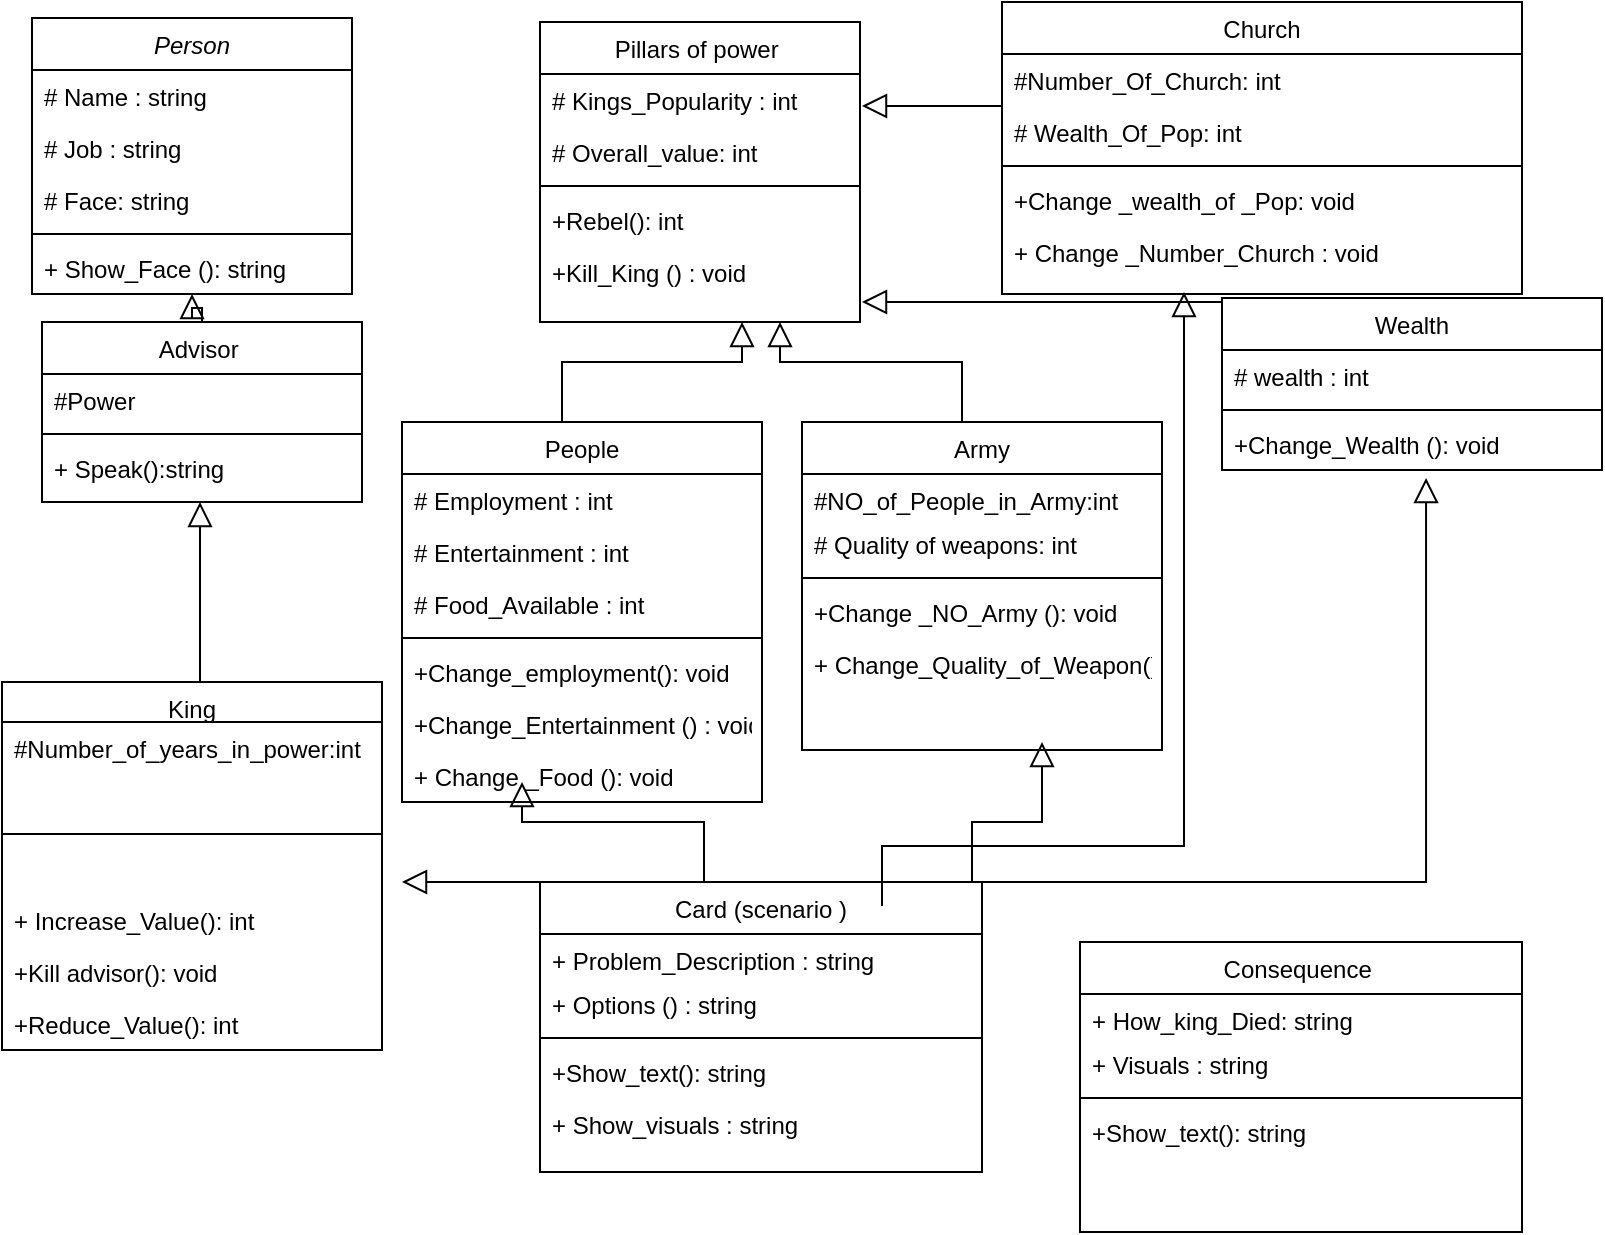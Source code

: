 <mxfile version="20.4.0" type="github">
  <diagram id="C5RBs43oDa-KdzZeNtuy" name="Page-1">
    <mxGraphModel dx="700" dy="504" grid="1" gridSize="10" guides="1" tooltips="1" connect="1" arrows="1" fold="1" page="1" pageScale="1" pageWidth="827" pageHeight="1169" math="0" shadow="0">
      <root>
        <mxCell id="WIyWlLk6GJQsqaUBKTNV-0" />
        <mxCell id="WIyWlLk6GJQsqaUBKTNV-1" parent="WIyWlLk6GJQsqaUBKTNV-0" />
        <mxCell id="zkfFHV4jXpPFQw0GAbJ--0" value="Person" style="swimlane;fontStyle=2;align=center;verticalAlign=top;childLayout=stackLayout;horizontal=1;startSize=26;horizontalStack=0;resizeParent=1;resizeLast=0;collapsible=1;marginBottom=0;rounded=0;shadow=0;strokeWidth=1;" parent="WIyWlLk6GJQsqaUBKTNV-1" vertex="1">
          <mxGeometry x="35" y="8" width="160" height="138" as="geometry">
            <mxRectangle x="220" y="120" width="160" height="26" as="alternateBounds" />
          </mxGeometry>
        </mxCell>
        <mxCell id="zkfFHV4jXpPFQw0GAbJ--1" value="# Name : string" style="text;align=left;verticalAlign=top;spacingLeft=4;spacingRight=4;overflow=hidden;rotatable=0;points=[[0,0.5],[1,0.5]];portConstraint=eastwest;" parent="zkfFHV4jXpPFQw0GAbJ--0" vertex="1">
          <mxGeometry y="26" width="160" height="26" as="geometry" />
        </mxCell>
        <mxCell id="0gX9VI83qNNXE-XUlRoy-7" value="# Job : string" style="text;align=left;verticalAlign=top;spacingLeft=4;spacingRight=4;overflow=hidden;rotatable=0;points=[[0,0.5],[1,0.5]];portConstraint=eastwest;" parent="zkfFHV4jXpPFQw0GAbJ--0" vertex="1">
          <mxGeometry y="52" width="160" height="26" as="geometry" />
        </mxCell>
        <mxCell id="0gX9VI83qNNXE-XUlRoy-6" value="# Face: string" style="text;align=left;verticalAlign=top;spacingLeft=4;spacingRight=4;overflow=hidden;rotatable=0;points=[[0,0.5],[1,0.5]];portConstraint=eastwest;" parent="zkfFHV4jXpPFQw0GAbJ--0" vertex="1">
          <mxGeometry y="78" width="160" height="26" as="geometry" />
        </mxCell>
        <mxCell id="zkfFHV4jXpPFQw0GAbJ--4" value="" style="line;html=1;strokeWidth=1;align=left;verticalAlign=middle;spacingTop=-1;spacingLeft=3;spacingRight=3;rotatable=0;labelPosition=right;points=[];portConstraint=eastwest;" parent="zkfFHV4jXpPFQw0GAbJ--0" vertex="1">
          <mxGeometry y="104" width="160" height="8" as="geometry" />
        </mxCell>
        <mxCell id="0gX9VI83qNNXE-XUlRoy-8" value="+ Show_Face (): string" style="text;align=left;verticalAlign=top;spacingLeft=4;spacingRight=4;overflow=hidden;rotatable=0;points=[[0,0.5],[1,0.5]];portConstraint=eastwest;" parent="zkfFHV4jXpPFQw0GAbJ--0" vertex="1">
          <mxGeometry y="112" width="160" height="26" as="geometry" />
        </mxCell>
        <mxCell id="zkfFHV4jXpPFQw0GAbJ--13" value="Advisor " style="swimlane;fontStyle=0;align=center;verticalAlign=top;childLayout=stackLayout;horizontal=1;startSize=26;horizontalStack=0;resizeParent=1;resizeLast=0;collapsible=1;marginBottom=0;rounded=0;shadow=0;strokeWidth=1;" parent="WIyWlLk6GJQsqaUBKTNV-1" vertex="1">
          <mxGeometry x="40" y="160" width="160" height="90" as="geometry">
            <mxRectangle x="340" y="380" width="170" height="26" as="alternateBounds" />
          </mxGeometry>
        </mxCell>
        <mxCell id="zkfFHV4jXpPFQw0GAbJ--14" value="#Power" style="text;align=left;verticalAlign=top;spacingLeft=4;spacingRight=4;overflow=hidden;rotatable=0;points=[[0,0.5],[1,0.5]];portConstraint=eastwest;" parent="zkfFHV4jXpPFQw0GAbJ--13" vertex="1">
          <mxGeometry y="26" width="160" height="26" as="geometry" />
        </mxCell>
        <mxCell id="zkfFHV4jXpPFQw0GAbJ--15" value="" style="line;html=1;strokeWidth=1;align=left;verticalAlign=middle;spacingTop=-1;spacingLeft=3;spacingRight=3;rotatable=0;labelPosition=right;points=[];portConstraint=eastwest;" parent="zkfFHV4jXpPFQw0GAbJ--13" vertex="1">
          <mxGeometry y="52" width="160" height="8" as="geometry" />
        </mxCell>
        <mxCell id="0gX9VI83qNNXE-XUlRoy-9" value="+ Speak():string" style="text;align=left;verticalAlign=top;spacingLeft=4;spacingRight=4;overflow=hidden;rotatable=0;points=[[0,0.5],[1,0.5]];portConstraint=eastwest;" parent="zkfFHV4jXpPFQw0GAbJ--13" vertex="1">
          <mxGeometry y="60" width="160" height="26" as="geometry" />
        </mxCell>
        <mxCell id="zkfFHV4jXpPFQw0GAbJ--16" value="" style="endArrow=block;endSize=10;endFill=0;shadow=0;strokeWidth=1;rounded=0;edgeStyle=elbowEdgeStyle;elbow=vertical;" parent="WIyWlLk6GJQsqaUBKTNV-1" source="zkfFHV4jXpPFQw0GAbJ--13" target="zkfFHV4jXpPFQw0GAbJ--0" edge="1">
          <mxGeometry width="160" relative="1" as="geometry">
            <mxPoint x="-10" y="263" as="sourcePoint" />
            <mxPoint x="90" y="161" as="targetPoint" />
          </mxGeometry>
        </mxCell>
        <mxCell id="zkfFHV4jXpPFQw0GAbJ--17" value="Pillars of power " style="swimlane;fontStyle=0;align=center;verticalAlign=top;childLayout=stackLayout;horizontal=1;startSize=26;horizontalStack=0;resizeParent=1;resizeLast=0;collapsible=1;marginBottom=0;rounded=0;shadow=0;strokeWidth=1;" parent="WIyWlLk6GJQsqaUBKTNV-1" vertex="1">
          <mxGeometry x="289" y="10" width="160" height="150" as="geometry">
            <mxRectangle x="550" y="140" width="160" height="26" as="alternateBounds" />
          </mxGeometry>
        </mxCell>
        <mxCell id="zkfFHV4jXpPFQw0GAbJ--18" value="# Kings_Popularity : int" style="text;align=left;verticalAlign=top;spacingLeft=4;spacingRight=4;overflow=hidden;rotatable=0;points=[[0,0.5],[1,0.5]];portConstraint=eastwest;" parent="zkfFHV4jXpPFQw0GAbJ--17" vertex="1">
          <mxGeometry y="26" width="160" height="26" as="geometry" />
        </mxCell>
        <mxCell id="0gX9VI83qNNXE-XUlRoy-62" value="" style="endArrow=block;endSize=10;endFill=0;shadow=0;strokeWidth=1;rounded=0;edgeStyle=elbowEdgeStyle;elbow=vertical;exitX=0;exitY=0.25;exitDx=0;exitDy=0;" parent="zkfFHV4jXpPFQw0GAbJ--17" edge="1">
          <mxGeometry width="160" relative="1" as="geometry">
            <mxPoint x="231" y="52" as="sourcePoint" />
            <mxPoint x="161" y="42" as="targetPoint" />
            <Array as="points">
              <mxPoint x="201" y="42" />
              <mxPoint x="252" y="52" />
            </Array>
          </mxGeometry>
        </mxCell>
        <mxCell id="zkfFHV4jXpPFQw0GAbJ--19" value="# Overall_value: int " style="text;align=left;verticalAlign=top;spacingLeft=4;spacingRight=4;overflow=hidden;rotatable=0;points=[[0,0.5],[1,0.5]];portConstraint=eastwest;rounded=0;shadow=0;html=0;" parent="zkfFHV4jXpPFQw0GAbJ--17" vertex="1">
          <mxGeometry y="52" width="160" height="26" as="geometry" />
        </mxCell>
        <mxCell id="zkfFHV4jXpPFQw0GAbJ--23" value="" style="line;html=1;strokeWidth=1;align=left;verticalAlign=middle;spacingTop=-1;spacingLeft=3;spacingRight=3;rotatable=0;labelPosition=right;points=[];portConstraint=eastwest;" parent="zkfFHV4jXpPFQw0GAbJ--17" vertex="1">
          <mxGeometry y="78" width="160" height="8" as="geometry" />
        </mxCell>
        <mxCell id="zkfFHV4jXpPFQw0GAbJ--24" value="+Rebel(): int" style="text;align=left;verticalAlign=top;spacingLeft=4;spacingRight=4;overflow=hidden;rotatable=0;points=[[0,0.5],[1,0.5]];portConstraint=eastwest;" parent="zkfFHV4jXpPFQw0GAbJ--17" vertex="1">
          <mxGeometry y="86" width="160" height="26" as="geometry" />
        </mxCell>
        <mxCell id="zkfFHV4jXpPFQw0GAbJ--25" value="+Kill_King () : void " style="text;align=left;verticalAlign=top;spacingLeft=4;spacingRight=4;overflow=hidden;rotatable=0;points=[[0,0.5],[1,0.5]];portConstraint=eastwest;" parent="zkfFHV4jXpPFQw0GAbJ--17" vertex="1">
          <mxGeometry y="112" width="160" height="26" as="geometry" />
        </mxCell>
        <mxCell id="0gX9VI83qNNXE-XUlRoy-3" value="King" style="swimlane;fontStyle=0;align=center;verticalAlign=top;childLayout=stackLayout;horizontal=1;startSize=20;horizontalStack=0;resizeParent=1;resizeLast=0;collapsible=1;marginBottom=0;rounded=0;shadow=0;strokeWidth=1;" parent="WIyWlLk6GJQsqaUBKTNV-1" vertex="1">
          <mxGeometry x="20" y="340" width="190" height="184" as="geometry">
            <mxRectangle x="340" y="380" width="170" height="26" as="alternateBounds" />
          </mxGeometry>
        </mxCell>
        <mxCell id="SNdf_yqUNU2X2hE9lCXO-0" value="#Number_of_years_in_power:int" style="text;align=left;verticalAlign=top;spacingLeft=4;spacingRight=4;overflow=hidden;rotatable=0;points=[[0,0.5],[1,0.5]];portConstraint=eastwest;" vertex="1" parent="0gX9VI83qNNXE-XUlRoy-3">
          <mxGeometry y="20" width="190" height="26" as="geometry" />
        </mxCell>
        <mxCell id="0gX9VI83qNNXE-XUlRoy-5" value="" style="line;html=1;strokeWidth=1;align=left;verticalAlign=middle;spacingTop=-1;spacingLeft=3;spacingRight=3;rotatable=0;labelPosition=right;points=[];portConstraint=eastwest;" parent="0gX9VI83qNNXE-XUlRoy-3" vertex="1">
          <mxGeometry y="46" width="190" height="60" as="geometry" />
        </mxCell>
        <mxCell id="0gX9VI83qNNXE-XUlRoy-4" value="+ Increase_Value(): int" style="text;align=left;verticalAlign=top;spacingLeft=4;spacingRight=4;overflow=hidden;rotatable=0;points=[[0,0.5],[1,0.5]];portConstraint=eastwest;" parent="0gX9VI83qNNXE-XUlRoy-3" vertex="1">
          <mxGeometry y="106" width="190" height="26" as="geometry" />
        </mxCell>
        <mxCell id="0gX9VI83qNNXE-XUlRoy-12" value="+Kill advisor(): void" style="text;align=left;verticalAlign=top;spacingLeft=4;spacingRight=4;overflow=hidden;rotatable=0;points=[[0,0.5],[1,0.5]];portConstraint=eastwest;" parent="0gX9VI83qNNXE-XUlRoy-3" vertex="1">
          <mxGeometry y="132" width="190" height="26" as="geometry" />
        </mxCell>
        <mxCell id="0gX9VI83qNNXE-XUlRoy-11" value="+Reduce_Value(): int" style="text;align=left;verticalAlign=top;spacingLeft=4;spacingRight=4;overflow=hidden;rotatable=0;points=[[0,0.5],[1,0.5]];portConstraint=eastwest;" parent="0gX9VI83qNNXE-XUlRoy-3" vertex="1">
          <mxGeometry y="158" width="190" height="26" as="geometry" />
        </mxCell>
        <mxCell id="0gX9VI83qNNXE-XUlRoy-22" value="" style="endArrow=block;endSize=10;endFill=0;shadow=0;strokeWidth=1;rounded=0;edgeStyle=elbowEdgeStyle;elbow=vertical;" parent="WIyWlLk6GJQsqaUBKTNV-1" edge="1">
          <mxGeometry width="160" relative="1" as="geometry">
            <mxPoint x="300" y="210" as="sourcePoint" />
            <mxPoint x="390" y="160" as="targetPoint" />
            <Array as="points">
              <mxPoint x="350" y="180" />
            </Array>
          </mxGeometry>
        </mxCell>
        <mxCell id="0gX9VI83qNNXE-XUlRoy-23" value="People" style="swimlane;fontStyle=0;align=center;verticalAlign=top;childLayout=stackLayout;horizontal=1;startSize=26;horizontalStack=0;resizeParent=1;resizeLast=0;collapsible=1;marginBottom=0;rounded=0;shadow=0;strokeWidth=1;" parent="WIyWlLk6GJQsqaUBKTNV-1" vertex="1">
          <mxGeometry x="220" y="210" width="180" height="190" as="geometry">
            <mxRectangle x="550" y="140" width="160" height="26" as="alternateBounds" />
          </mxGeometry>
        </mxCell>
        <mxCell id="0gX9VI83qNNXE-XUlRoy-41" value="# Employment : int" style="text;align=left;verticalAlign=top;spacingLeft=4;spacingRight=4;overflow=hidden;rotatable=0;points=[[0,0.5],[1,0.5]];portConstraint=eastwest;rounded=0;shadow=0;html=0;" parent="0gX9VI83qNNXE-XUlRoy-23" vertex="1">
          <mxGeometry y="26" width="180" height="26" as="geometry" />
        </mxCell>
        <mxCell id="0gX9VI83qNNXE-XUlRoy-42" value="# Entertainment : int" style="text;align=left;verticalAlign=top;spacingLeft=4;spacingRight=4;overflow=hidden;rotatable=0;points=[[0,0.5],[1,0.5]];portConstraint=eastwest;rounded=0;shadow=0;html=0;" parent="0gX9VI83qNNXE-XUlRoy-23" vertex="1">
          <mxGeometry y="52" width="180" height="26" as="geometry" />
        </mxCell>
        <mxCell id="0gX9VI83qNNXE-XUlRoy-43" value="# Food_Available : int" style="text;align=left;verticalAlign=top;spacingLeft=4;spacingRight=4;overflow=hidden;rotatable=0;points=[[0,0.5],[1,0.5]];portConstraint=eastwest;rounded=0;shadow=0;html=0;" parent="0gX9VI83qNNXE-XUlRoy-23" vertex="1">
          <mxGeometry y="78" width="180" height="26" as="geometry" />
        </mxCell>
        <mxCell id="0gX9VI83qNNXE-XUlRoy-26" value="" style="line;html=1;strokeWidth=1;align=left;verticalAlign=middle;spacingTop=-1;spacingLeft=3;spacingRight=3;rotatable=0;labelPosition=right;points=[];portConstraint=eastwest;" parent="0gX9VI83qNNXE-XUlRoy-23" vertex="1">
          <mxGeometry y="104" width="180" height="8" as="geometry" />
        </mxCell>
        <mxCell id="0gX9VI83qNNXE-XUlRoy-70" value="+Change_employment(): void" style="text;align=left;verticalAlign=top;spacingLeft=4;spacingRight=4;overflow=hidden;rotatable=0;points=[[0,0.5],[1,0.5]];portConstraint=eastwest;rounded=0;shadow=0;html=0;" parent="0gX9VI83qNNXE-XUlRoy-23" vertex="1">
          <mxGeometry y="112" width="180" height="26" as="geometry" />
        </mxCell>
        <mxCell id="0gX9VI83qNNXE-XUlRoy-75" value="+Change_Entertainment () : void" style="text;align=left;verticalAlign=top;spacingLeft=4;spacingRight=4;overflow=hidden;rotatable=0;points=[[0,0.5],[1,0.5]];portConstraint=eastwest;rounded=0;shadow=0;html=0;" parent="0gX9VI83qNNXE-XUlRoy-23" vertex="1">
          <mxGeometry y="138" width="180" height="26" as="geometry" />
        </mxCell>
        <mxCell id="0gX9VI83qNNXE-XUlRoy-83" value="+ Change _Food (): void" style="text;align=left;verticalAlign=top;spacingLeft=4;spacingRight=4;overflow=hidden;rotatable=0;points=[[0,0.5],[1,0.5]];portConstraint=eastwest;rounded=0;shadow=0;html=0;" parent="0gX9VI83qNNXE-XUlRoy-23" vertex="1">
          <mxGeometry y="164" width="180" height="26" as="geometry" />
        </mxCell>
        <mxCell id="0gX9VI83qNNXE-XUlRoy-44" value="Army" style="swimlane;fontStyle=0;align=center;verticalAlign=top;childLayout=stackLayout;horizontal=1;startSize=26;horizontalStack=0;resizeParent=1;resizeLast=0;collapsible=1;marginBottom=0;rounded=0;shadow=0;strokeWidth=1;" parent="WIyWlLk6GJQsqaUBKTNV-1" vertex="1">
          <mxGeometry x="420" y="210" width="180" height="164" as="geometry">
            <mxRectangle x="550" y="140" width="160" height="26" as="alternateBounds" />
          </mxGeometry>
        </mxCell>
        <mxCell id="0gX9VI83qNNXE-XUlRoy-45" value="#NO_of_People_in_Army:int" style="text;align=left;verticalAlign=top;spacingLeft=4;spacingRight=4;overflow=hidden;rotatable=0;points=[[0,0.5],[1,0.5]];portConstraint=eastwest;rounded=0;shadow=0;html=0;" parent="0gX9VI83qNNXE-XUlRoy-44" vertex="1">
          <mxGeometry y="26" width="180" height="22" as="geometry" />
        </mxCell>
        <mxCell id="0gX9VI83qNNXE-XUlRoy-46" value="# Quality of weapons: int" style="text;align=left;verticalAlign=top;spacingLeft=4;spacingRight=4;overflow=hidden;rotatable=0;points=[[0,0.5],[1,0.5]];portConstraint=eastwest;rounded=0;shadow=0;html=0;" parent="0gX9VI83qNNXE-XUlRoy-44" vertex="1">
          <mxGeometry y="48" width="180" height="26" as="geometry" />
        </mxCell>
        <mxCell id="0gX9VI83qNNXE-XUlRoy-48" value="" style="line;html=1;strokeWidth=1;align=left;verticalAlign=middle;spacingTop=-1;spacingLeft=3;spacingRight=3;rotatable=0;labelPosition=right;points=[];portConstraint=eastwest;" parent="0gX9VI83qNNXE-XUlRoy-44" vertex="1">
          <mxGeometry y="74" width="180" height="8" as="geometry" />
        </mxCell>
        <mxCell id="0gX9VI83qNNXE-XUlRoy-85" value="+Change _NO_Army (): void&#xa;" style="text;align=left;verticalAlign=top;spacingLeft=4;spacingRight=4;overflow=hidden;rotatable=0;points=[[0,0.5],[1,0.5]];portConstraint=eastwest;rounded=0;shadow=0;html=0;" parent="0gX9VI83qNNXE-XUlRoy-44" vertex="1">
          <mxGeometry y="82" width="180" height="26" as="geometry" />
        </mxCell>
        <mxCell id="0gX9VI83qNNXE-XUlRoy-86" value="+ Change_Quality_of_Weapon():int" style="text;align=left;verticalAlign=top;spacingLeft=4;spacingRight=4;overflow=hidden;rotatable=0;points=[[0,0.5],[1,0.5]];portConstraint=eastwest;rounded=0;shadow=0;html=0;" parent="0gX9VI83qNNXE-XUlRoy-44" vertex="1">
          <mxGeometry y="108" width="180" height="26" as="geometry" />
        </mxCell>
        <mxCell id="0gX9VI83qNNXE-XUlRoy-51" value="" style="endArrow=block;endSize=10;endFill=0;shadow=0;strokeWidth=1;rounded=0;edgeStyle=elbowEdgeStyle;elbow=vertical;entryX=0.75;entryY=1;entryDx=0;entryDy=0;" parent="WIyWlLk6GJQsqaUBKTNV-1" target="zkfFHV4jXpPFQw0GAbJ--17" edge="1">
          <mxGeometry width="160" relative="1" as="geometry">
            <mxPoint x="500" y="210" as="sourcePoint" />
            <mxPoint x="410" y="170" as="targetPoint" />
            <Array as="points">
              <mxPoint x="550" y="180" />
            </Array>
          </mxGeometry>
        </mxCell>
        <mxCell id="0gX9VI83qNNXE-XUlRoy-52" value="Church" style="swimlane;fontStyle=0;align=center;verticalAlign=top;childLayout=stackLayout;horizontal=1;startSize=26;horizontalStack=0;resizeParent=1;resizeLast=0;collapsible=1;marginBottom=0;rounded=0;shadow=0;strokeWidth=1;" parent="WIyWlLk6GJQsqaUBKTNV-1" vertex="1">
          <mxGeometry x="520" width="260" height="146" as="geometry">
            <mxRectangle x="550" y="140" width="160" height="26" as="alternateBounds" />
          </mxGeometry>
        </mxCell>
        <mxCell id="0gX9VI83qNNXE-XUlRoy-53" value="#Number_Of_Church: int" style="text;align=left;verticalAlign=top;spacingLeft=4;spacingRight=4;overflow=hidden;rotatable=0;points=[[0,0.5],[1,0.5]];portConstraint=eastwest;rounded=0;shadow=0;html=0;" parent="0gX9VI83qNNXE-XUlRoy-52" vertex="1">
          <mxGeometry y="26" width="260" height="26" as="geometry" />
        </mxCell>
        <mxCell id="0gX9VI83qNNXE-XUlRoy-54" value="# Wealth_Of_Pop: int" style="text;align=left;verticalAlign=top;spacingLeft=4;spacingRight=4;overflow=hidden;rotatable=0;points=[[0,0.5],[1,0.5]];portConstraint=eastwest;rounded=0;shadow=0;html=0;" parent="0gX9VI83qNNXE-XUlRoy-52" vertex="1">
          <mxGeometry y="52" width="260" height="26" as="geometry" />
        </mxCell>
        <mxCell id="0gX9VI83qNNXE-XUlRoy-55" value="" style="line;html=1;strokeWidth=1;align=left;verticalAlign=middle;spacingTop=-1;spacingLeft=3;spacingRight=3;rotatable=0;labelPosition=right;points=[];portConstraint=eastwest;" parent="0gX9VI83qNNXE-XUlRoy-52" vertex="1">
          <mxGeometry y="78" width="260" height="8" as="geometry" />
        </mxCell>
        <mxCell id="0gX9VI83qNNXE-XUlRoy-90" value="+Change _wealth_of _Pop: void" style="text;align=left;verticalAlign=top;spacingLeft=4;spacingRight=4;overflow=hidden;rotatable=0;points=[[0,0.5],[1,0.5]];portConstraint=eastwest;rounded=0;shadow=0;html=0;" parent="0gX9VI83qNNXE-XUlRoy-52" vertex="1">
          <mxGeometry y="86" width="260" height="26" as="geometry" />
        </mxCell>
        <mxCell id="0gX9VI83qNNXE-XUlRoy-91" style="edgeStyle=orthogonalEdgeStyle;rounded=0;orthogonalLoop=1;jettySize=auto;html=1;exitX=1;exitY=0.5;exitDx=0;exitDy=0;" parent="0gX9VI83qNNXE-XUlRoy-52" source="0gX9VI83qNNXE-XUlRoy-53" target="0gX9VI83qNNXE-XUlRoy-53" edge="1">
          <mxGeometry relative="1" as="geometry" />
        </mxCell>
        <mxCell id="0gX9VI83qNNXE-XUlRoy-92" value="+ Change _Number_Church : void" style="text;align=left;verticalAlign=top;spacingLeft=4;spacingRight=4;overflow=hidden;rotatable=0;points=[[0,0.5],[1,0.5]];portConstraint=eastwest;rounded=0;shadow=0;html=0;" parent="0gX9VI83qNNXE-XUlRoy-52" vertex="1">
          <mxGeometry y="112" width="260" height="34" as="geometry" />
        </mxCell>
        <mxCell id="0gX9VI83qNNXE-XUlRoy-56" value="Wealth" style="swimlane;fontStyle=0;align=center;verticalAlign=top;childLayout=stackLayout;horizontal=1;startSize=26;horizontalStack=0;resizeParent=1;resizeLast=0;collapsible=1;marginBottom=0;rounded=0;shadow=0;strokeWidth=1;" parent="WIyWlLk6GJQsqaUBKTNV-1" vertex="1">
          <mxGeometry x="630" y="148" width="190" height="86" as="geometry">
            <mxRectangle x="550" y="140" width="160" height="26" as="alternateBounds" />
          </mxGeometry>
        </mxCell>
        <mxCell id="0gX9VI83qNNXE-XUlRoy-57" value="# wealth : int" style="text;align=left;verticalAlign=top;spacingLeft=4;spacingRight=4;overflow=hidden;rotatable=0;points=[[0,0.5],[1,0.5]];portConstraint=eastwest;rounded=0;shadow=0;html=0;" parent="0gX9VI83qNNXE-XUlRoy-56" vertex="1">
          <mxGeometry y="26" width="190" height="26" as="geometry" />
        </mxCell>
        <mxCell id="0gX9VI83qNNXE-XUlRoy-59" value="" style="line;html=1;strokeWidth=1;align=left;verticalAlign=middle;spacingTop=-1;spacingLeft=3;spacingRight=3;rotatable=0;labelPosition=right;points=[];portConstraint=eastwest;" parent="0gX9VI83qNNXE-XUlRoy-56" vertex="1">
          <mxGeometry y="52" width="190" height="8" as="geometry" />
        </mxCell>
        <mxCell id="0gX9VI83qNNXE-XUlRoy-87" value="+Change_Wealth (): void" style="text;align=left;verticalAlign=top;spacingLeft=4;spacingRight=4;overflow=hidden;rotatable=0;points=[[0,0.5],[1,0.5]];portConstraint=eastwest;rounded=0;shadow=0;html=0;" parent="0gX9VI83qNNXE-XUlRoy-56" vertex="1">
          <mxGeometry y="60" width="190" height="26" as="geometry" />
        </mxCell>
        <mxCell id="0gX9VI83qNNXE-XUlRoy-61" value="" style="endArrow=block;endSize=10;endFill=0;shadow=0;strokeWidth=1;rounded=0;edgeStyle=elbowEdgeStyle;elbow=vertical;exitX=0;exitY=0.25;exitDx=0;exitDy=0;" parent="WIyWlLk6GJQsqaUBKTNV-1" source="0gX9VI83qNNXE-XUlRoy-56" edge="1">
          <mxGeometry width="160" relative="1" as="geometry">
            <mxPoint x="611" y="190" as="sourcePoint" />
            <mxPoint x="450" y="150" as="targetPoint" />
            <Array as="points">
              <mxPoint x="610" y="150" />
              <mxPoint x="661" y="160" />
            </Array>
          </mxGeometry>
        </mxCell>
        <mxCell id="0gX9VI83qNNXE-XUlRoy-63" value="Card (scenario )" style="swimlane;fontStyle=0;align=center;verticalAlign=top;childLayout=stackLayout;horizontal=1;startSize=26;horizontalStack=0;resizeParent=1;resizeLast=0;collapsible=1;marginBottom=0;rounded=0;shadow=0;strokeWidth=1;" parent="WIyWlLk6GJQsqaUBKTNV-1" vertex="1">
          <mxGeometry x="289" y="440" width="221" height="145" as="geometry">
            <mxRectangle x="550" y="140" width="160" height="26" as="alternateBounds" />
          </mxGeometry>
        </mxCell>
        <mxCell id="0gX9VI83qNNXE-XUlRoy-64" value="+ Problem_Description : string" style="text;align=left;verticalAlign=top;spacingLeft=4;spacingRight=4;overflow=hidden;rotatable=0;points=[[0,0.5],[1,0.5]];portConstraint=eastwest;" parent="0gX9VI83qNNXE-XUlRoy-63" vertex="1">
          <mxGeometry y="26" width="221" height="22" as="geometry" />
        </mxCell>
        <mxCell id="0gX9VI83qNNXE-XUlRoy-66" value="+ Options () : string" style="text;align=left;verticalAlign=top;spacingLeft=4;spacingRight=4;overflow=hidden;rotatable=0;points=[[0,0.5],[1,0.5]];portConstraint=eastwest;rounded=0;shadow=0;html=0;" parent="0gX9VI83qNNXE-XUlRoy-63" vertex="1">
          <mxGeometry y="48" width="221" height="26" as="geometry" />
        </mxCell>
        <mxCell id="0gX9VI83qNNXE-XUlRoy-67" value="" style="line;html=1;strokeWidth=1;align=left;verticalAlign=middle;spacingTop=-1;spacingLeft=3;spacingRight=3;rotatable=0;labelPosition=right;points=[];portConstraint=eastwest;" parent="0gX9VI83qNNXE-XUlRoy-63" vertex="1">
          <mxGeometry y="74" width="221" height="8" as="geometry" />
        </mxCell>
        <mxCell id="0gX9VI83qNNXE-XUlRoy-105" value="+Show_text(): string" style="text;align=left;verticalAlign=top;spacingLeft=4;spacingRight=4;overflow=hidden;rotatable=0;points=[[0,0.5],[1,0.5]];portConstraint=eastwest;" parent="0gX9VI83qNNXE-XUlRoy-63" vertex="1">
          <mxGeometry y="82" width="221" height="26" as="geometry" />
        </mxCell>
        <mxCell id="0gX9VI83qNNXE-XUlRoy-104" value="+ Show_visuals : string" style="text;align=left;verticalAlign=top;spacingLeft=4;spacingRight=4;overflow=hidden;rotatable=0;points=[[0,0.5],[1,0.5]];portConstraint=eastwest;" parent="0gX9VI83qNNXE-XUlRoy-63" vertex="1">
          <mxGeometry y="108" width="221" height="26" as="geometry" />
        </mxCell>
        <mxCell id="0gX9VI83qNNXE-XUlRoy-94" value="" style="endArrow=block;endSize=10;endFill=0;shadow=0;strokeWidth=1;rounded=0;edgeStyle=elbowEdgeStyle;elbow=vertical;entryX=0.75;entryY=1;entryDx=0;entryDy=0;" parent="WIyWlLk6GJQsqaUBKTNV-1" edge="1">
          <mxGeometry width="160" relative="1" as="geometry">
            <mxPoint x="371" y="440" as="sourcePoint" />
            <mxPoint x="280" y="390" as="targetPoint" />
            <Array as="points">
              <mxPoint x="421" y="410" />
            </Array>
          </mxGeometry>
        </mxCell>
        <mxCell id="0gX9VI83qNNXE-XUlRoy-95" value="" style="endArrow=block;endSize=10;endFill=0;shadow=0;strokeWidth=1;rounded=0;edgeStyle=elbowEdgeStyle;elbow=vertical;" parent="WIyWlLk6GJQsqaUBKTNV-1" edge="1">
          <mxGeometry width="160" relative="1" as="geometry">
            <mxPoint x="505" y="440" as="sourcePoint" />
            <mxPoint x="540" y="370" as="targetPoint" />
            <Array as="points">
              <mxPoint x="555" y="410" />
            </Array>
          </mxGeometry>
        </mxCell>
        <mxCell id="0gX9VI83qNNXE-XUlRoy-96" value="" style="endArrow=block;endSize=10;endFill=0;shadow=0;strokeWidth=1;rounded=0;edgeStyle=elbowEdgeStyle;elbow=vertical;entryX=0.537;entryY=1.154;entryDx=0;entryDy=0;entryPerimeter=0;" parent="WIyWlLk6GJQsqaUBKTNV-1" target="0gX9VI83qNNXE-XUlRoy-87" edge="1">
          <mxGeometry width="160" relative="1" as="geometry">
            <mxPoint x="510" y="470" as="sourcePoint" />
            <mxPoint x="545" y="410" as="targetPoint" />
            <Array as="points">
              <mxPoint x="560" y="440" />
            </Array>
          </mxGeometry>
        </mxCell>
        <mxCell id="0gX9VI83qNNXE-XUlRoy-97" value="" style="endArrow=block;endSize=10;endFill=0;shadow=0;strokeWidth=1;rounded=0;edgeStyle=elbowEdgeStyle;elbow=vertical;entryX=0.35;entryY=0.971;entryDx=0;entryDy=0;entryPerimeter=0;" parent="WIyWlLk6GJQsqaUBKTNV-1" target="0gX9VI83qNNXE-XUlRoy-92" edge="1">
          <mxGeometry width="160" relative="1" as="geometry">
            <mxPoint x="460" y="452" as="sourcePoint" />
            <mxPoint x="682.03" y="220.004" as="targetPoint" />
            <Array as="points">
              <mxPoint x="510" y="422" />
            </Array>
          </mxGeometry>
        </mxCell>
        <mxCell id="0gX9VI83qNNXE-XUlRoy-98" value="" style="endArrow=block;endSize=10;endFill=0;shadow=0;strokeWidth=1;rounded=0;edgeStyle=elbowEdgeStyle;elbow=vertical;exitX=0;exitY=0.5;exitDx=0;exitDy=0;" parent="WIyWlLk6GJQsqaUBKTNV-1" source="0gX9VI83qNNXE-XUlRoy-64" edge="1">
          <mxGeometry width="160" relative="1" as="geometry">
            <mxPoint x="281" y="480" as="sourcePoint" />
            <mxPoint x="220" y="440" as="targetPoint" />
            <Array as="points">
              <mxPoint x="210" y="440" />
              <mxPoint x="230" y="470" />
            </Array>
          </mxGeometry>
        </mxCell>
        <mxCell id="0gX9VI83qNNXE-XUlRoy-99" value="Consequence " style="swimlane;fontStyle=0;align=center;verticalAlign=top;childLayout=stackLayout;horizontal=1;startSize=26;horizontalStack=0;resizeParent=1;resizeLast=0;collapsible=1;marginBottom=0;rounded=0;shadow=0;strokeWidth=1;" parent="WIyWlLk6GJQsqaUBKTNV-1" vertex="1">
          <mxGeometry x="559" y="470" width="221" height="145" as="geometry">
            <mxRectangle x="550" y="140" width="160" height="26" as="alternateBounds" />
          </mxGeometry>
        </mxCell>
        <mxCell id="0gX9VI83qNNXE-XUlRoy-100" value="+ How_king_Died: string" style="text;align=left;verticalAlign=top;spacingLeft=4;spacingRight=4;overflow=hidden;rotatable=0;points=[[0,0.5],[1,0.5]];portConstraint=eastwest;" parent="0gX9VI83qNNXE-XUlRoy-99" vertex="1">
          <mxGeometry y="26" width="221" height="22" as="geometry" />
        </mxCell>
        <mxCell id="0gX9VI83qNNXE-XUlRoy-101" value="+ Visuals : string " style="text;align=left;verticalAlign=top;spacingLeft=4;spacingRight=4;overflow=hidden;rotatable=0;points=[[0,0.5],[1,0.5]];portConstraint=eastwest;rounded=0;shadow=0;html=0;" parent="0gX9VI83qNNXE-XUlRoy-99" vertex="1">
          <mxGeometry y="48" width="221" height="26" as="geometry" />
        </mxCell>
        <mxCell id="0gX9VI83qNNXE-XUlRoy-102" value="" style="line;html=1;strokeWidth=1;align=left;verticalAlign=middle;spacingTop=-1;spacingLeft=3;spacingRight=3;rotatable=0;labelPosition=right;points=[];portConstraint=eastwest;" parent="0gX9VI83qNNXE-XUlRoy-99" vertex="1">
          <mxGeometry y="74" width="221" height="8" as="geometry" />
        </mxCell>
        <mxCell id="0gX9VI83qNNXE-XUlRoy-103" value="+Show_text(): string" style="text;align=left;verticalAlign=top;spacingLeft=4;spacingRight=4;overflow=hidden;rotatable=0;points=[[0,0.5],[1,0.5]];portConstraint=eastwest;" parent="0gX9VI83qNNXE-XUlRoy-99" vertex="1">
          <mxGeometry y="82" width="221" height="26" as="geometry" />
        </mxCell>
        <mxCell id="SNdf_yqUNU2X2hE9lCXO-3" value="" style="endArrow=block;endSize=10;endFill=0;shadow=0;strokeWidth=1;rounded=0;edgeStyle=elbowEdgeStyle;elbow=vertical;exitX=0;exitY=0.5;exitDx=0;exitDy=0;" edge="1" parent="WIyWlLk6GJQsqaUBKTNV-1">
          <mxGeometry width="160" relative="1" as="geometry">
            <mxPoint x="119" y="340" as="sourcePoint" />
            <mxPoint x="119" y="250" as="targetPoint" />
            <Array as="points">
              <mxPoint x="119" y="303" />
              <mxPoint x="60" y="333" />
            </Array>
          </mxGeometry>
        </mxCell>
      </root>
    </mxGraphModel>
  </diagram>
</mxfile>
